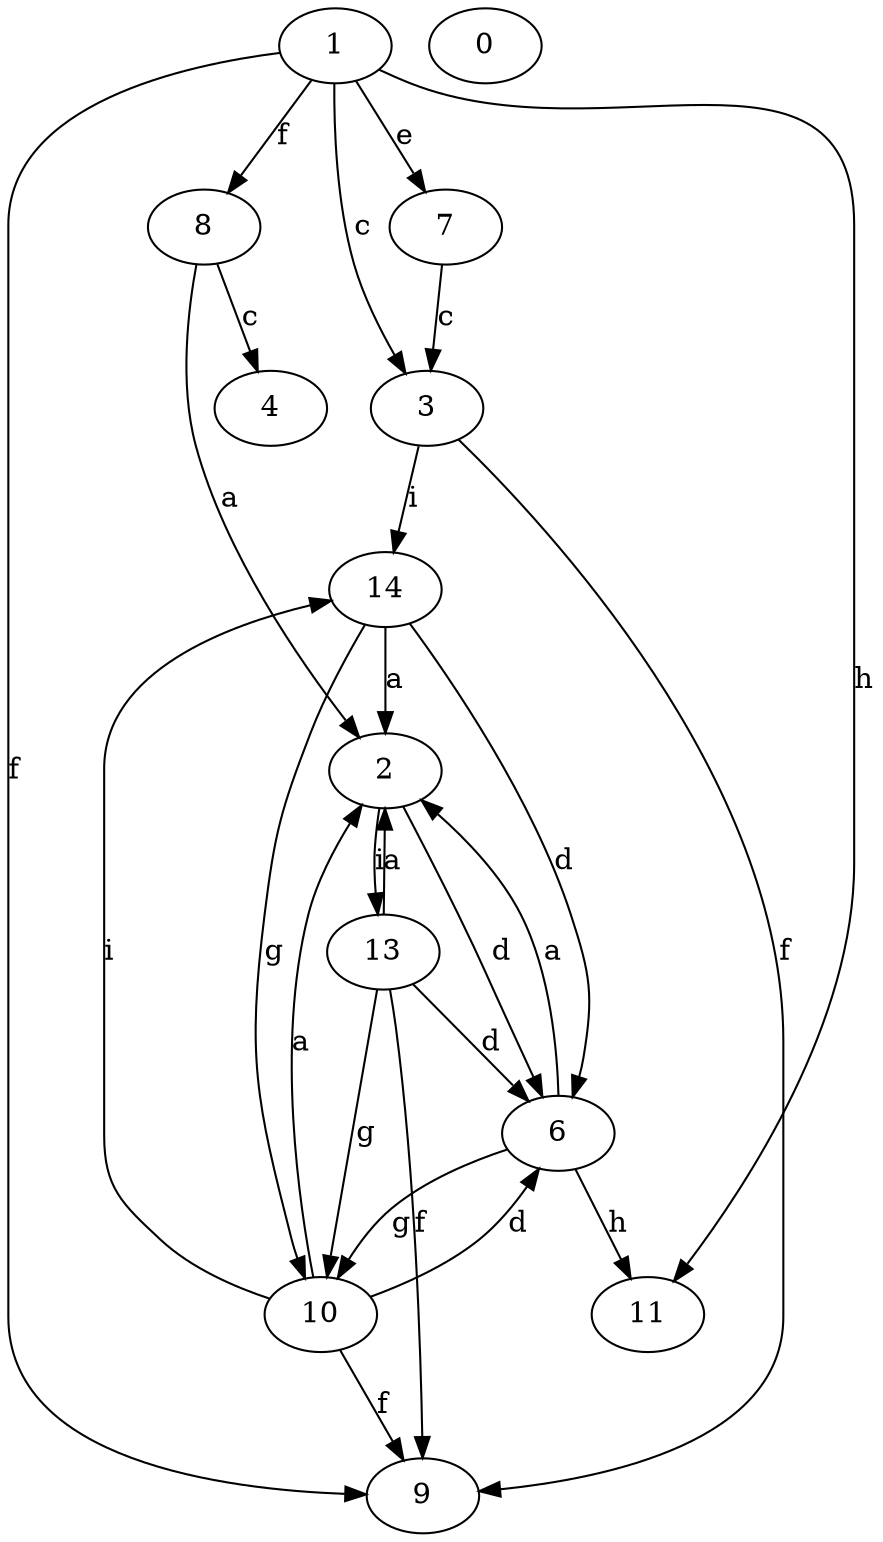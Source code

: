 strict digraph  {
1;
2;
3;
4;
6;
7;
8;
9;
10;
11;
13;
14;
0;
1 -> 3  [label=c];
1 -> 7  [label=e];
1 -> 8  [label=f];
1 -> 9  [label=f];
1 -> 11  [label=h];
2 -> 6  [label=d];
2 -> 13  [label=i];
3 -> 9  [label=f];
3 -> 14  [label=i];
6 -> 2  [label=a];
6 -> 10  [label=g];
6 -> 11  [label=h];
7 -> 3  [label=c];
8 -> 2  [label=a];
8 -> 4  [label=c];
10 -> 2  [label=a];
10 -> 6  [label=d];
10 -> 9  [label=f];
10 -> 14  [label=i];
13 -> 2  [label=a];
13 -> 6  [label=d];
13 -> 9  [label=f];
13 -> 10  [label=g];
14 -> 2  [label=a];
14 -> 6  [label=d];
14 -> 10  [label=g];
}
